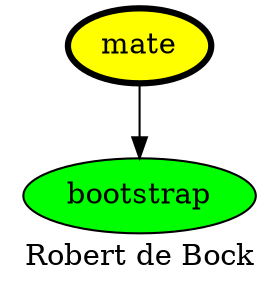digraph PhiloDilemma {
  label = "Robert de Bock" ;
  overlap=false
  {
    bootstrap [fillcolor=green style=filled]
    mate [fillcolor=yellow style=filled penwidth=3]
  }
  mate -> bootstrap
}
